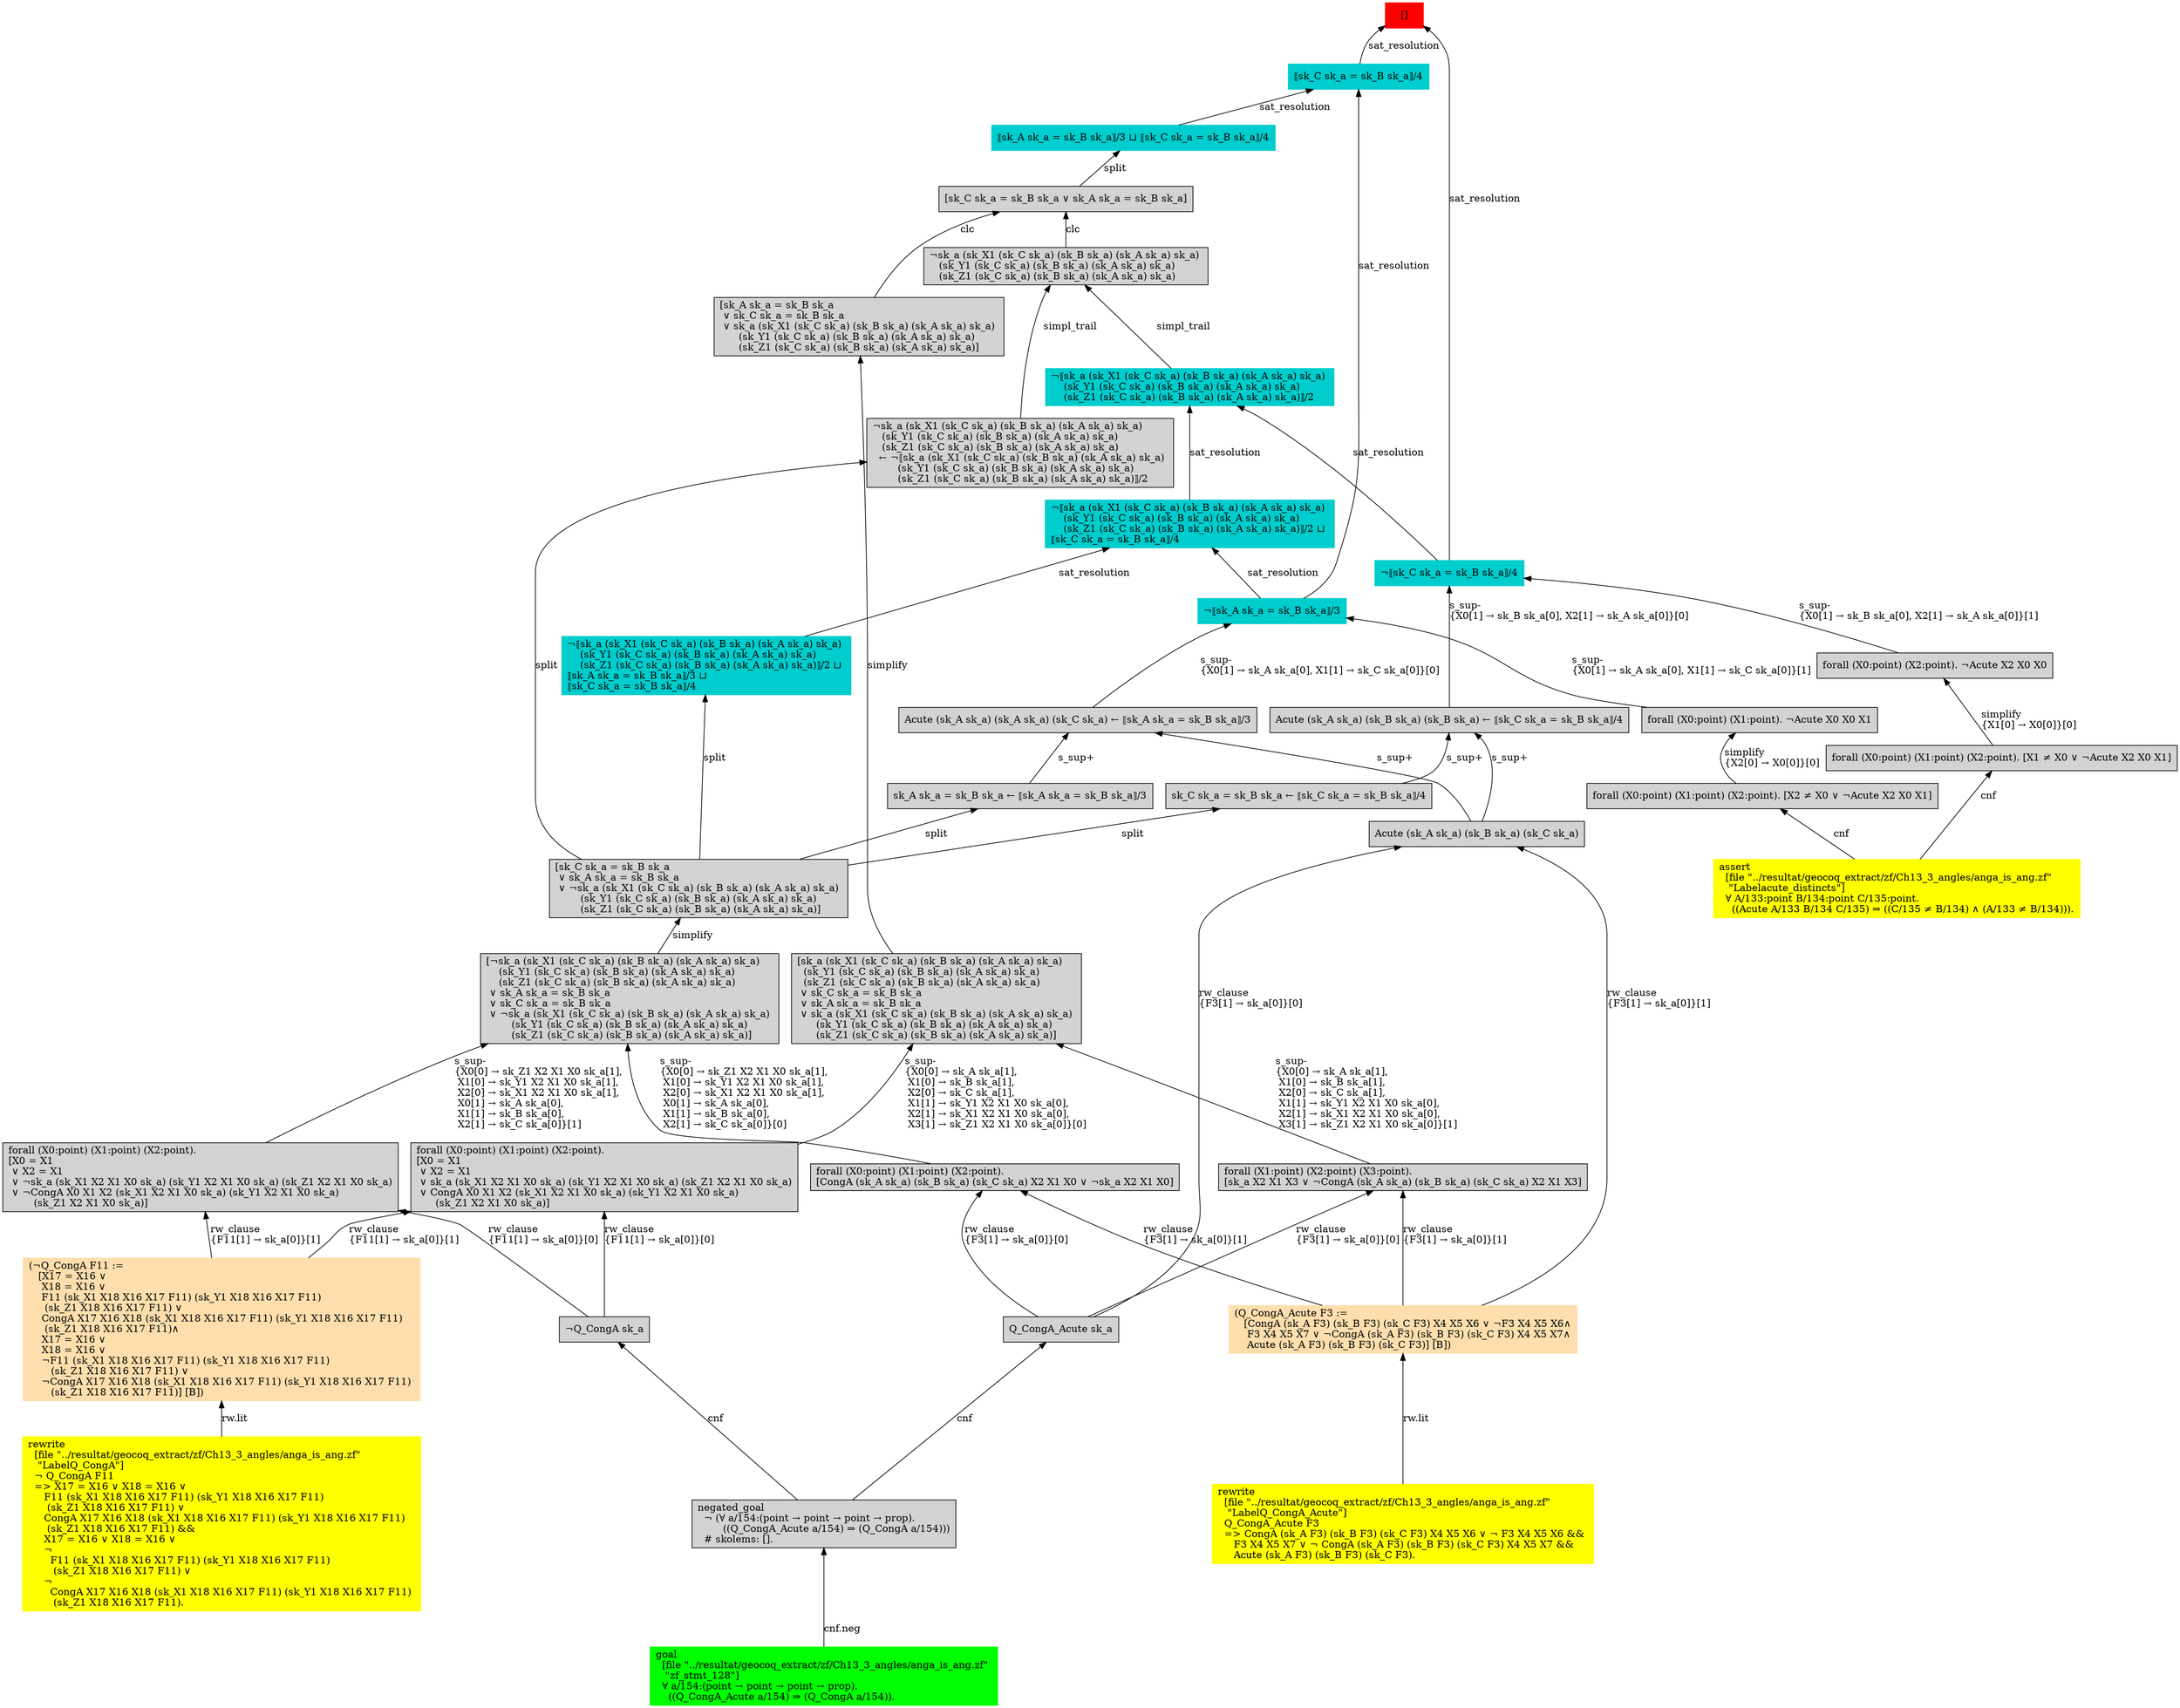 digraph "unsat_graph" {
  vertex_0 [color=red, label="[]", shape=box, style=filled];
  vertex_0 -> vertex_1 [label="sat_resolution", dir="back"];
  vertex_1 [color=cyan3, shape=box, label="¬⟦sk_C sk_a = sk_B sk_a⟧/4\l", style=filled];
  vertex_1 -> vertex_2 [label="s_sup-\l\{X0[1] → sk_B sk_a[0], X2[1] → sk_A sk_a[0]\}[1]\l", dir="back"];
  vertex_2 [shape=box, label="forall (X0:point) (X2:point). ¬Acute X2 X0 X0\l", style=filled];
  vertex_2 -> vertex_3 [label="simplify\l\{X1[0] → X0[0]\}[0]\l", dir="back"];
  vertex_3 [shape=box, label="forall (X0:point) (X1:point) (X2:point). [X1 ≠ X0 ∨ ¬Acute X2 X0 X1]\l", style=filled];
  vertex_3 -> vertex_4 [label="cnf", dir="back"];
  vertex_4 [color=yellow, shape=box, label="assert\l  [file \"../resultat/geocoq_extract/zf/Ch13_3_angles/anga_is_ang.zf\" \l   \"Labelacute_distincts\"]\l  ∀ A/133:point B/134:point C/135:point.\l    ((Acute A/133 B/134 C/135) ⇒ ((C/135 ≠ B/134) ∧ (A/133 ≠ B/134))).\l", style=filled];
  vertex_1 -> vertex_5 [label="s_sup-\l\{X0[1] → sk_B sk_a[0], X2[1] → sk_A sk_a[0]\}[0]\l", dir="back"];
  vertex_5 [shape=box, label="Acute (sk_A sk_a) (sk_B sk_a) (sk_B sk_a) ← ⟦sk_C sk_a = sk_B sk_a⟧/4\l", style=filled];
  vertex_5 -> vertex_6 [label="s_sup+\l", dir="back"];
  vertex_6 [shape=box, label="Acute (sk_A sk_a) (sk_B sk_a) (sk_C sk_a)\l", style=filled];
  vertex_6 -> vertex_7 [label="rw_clause\l\{F3[1] → sk_a[0]\}[1]\l", dir="back"];
  vertex_7 [color=navajowhite, shape=box, label="(Q_CongA_Acute F3 :=\l   [CongA (sk_A F3) (sk_B F3) (sk_C F3) X4 X5 X6 ∨ ¬F3 X4 X5 X6∧\l    F3 X4 X5 X7 ∨ ¬CongA (sk_A F3) (sk_B F3) (sk_C F3) X4 X5 X7∧\l    Acute (sk_A F3) (sk_B F3) (sk_C F3)] [B])\l", style=filled];
  vertex_7 -> vertex_8 [label="rw.lit", dir="back"];
  vertex_8 [color=yellow, shape=box, label="rewrite\l  [file \"../resultat/geocoq_extract/zf/Ch13_3_angles/anga_is_ang.zf\" \l   \"LabelQ_CongA_Acute\"]\l  Q_CongA_Acute F3\l  =\> CongA (sk_A F3) (sk_B F3) (sk_C F3) X4 X5 X6 ∨ ¬ F3 X4 X5 X6 && \l     F3 X4 X5 X7 ∨ ¬ CongA (sk_A F3) (sk_B F3) (sk_C F3) X4 X5 X7 && \l     Acute (sk_A F3) (sk_B F3) (sk_C F3).\l", style=filled];
  vertex_6 -> vertex_9 [label="rw_clause\l\{F3[1] → sk_a[0]\}[0]\l", dir="back"];
  vertex_9 [shape=box, label="Q_CongA_Acute sk_a\l", style=filled];
  vertex_9 -> vertex_10 [label="cnf", dir="back"];
  vertex_10 [shape=box, label="negated_goal\l  ¬ (∀ a/154:(point → point → point → prop).\l        ((Q_CongA_Acute a/154) ⇒ (Q_CongA a/154)))\l  # skolems: [].\l", style=filled];
  vertex_10 -> vertex_11 [label="cnf.neg", dir="back"];
  vertex_11 [color=green, shape=box, label="goal\l  [file \"../resultat/geocoq_extract/zf/Ch13_3_angles/anga_is_ang.zf\" \l   \"zf_stmt_128\"]\l  ∀ a/154:(point → point → point → prop).\l    ((Q_CongA_Acute a/154) ⇒ (Q_CongA a/154)).\l", style=filled];
  vertex_5 -> vertex_12 [label="s_sup+\l", dir="back"];
  vertex_12 [shape=box, label="sk_C sk_a = sk_B sk_a ← ⟦sk_C sk_a = sk_B sk_a⟧/4\l", style=filled];
  vertex_12 -> vertex_13 [label="split", dir="back"];
  vertex_13 [shape=box, label="[sk_C sk_a = sk_B sk_a\l ∨ sk_A sk_a = sk_B sk_a\l ∨ ¬sk_a (sk_X1 (sk_C sk_a) (sk_B sk_a) (sk_A sk_a) sk_a) \l        (sk_Y1 (sk_C sk_a) (sk_B sk_a) (sk_A sk_a) sk_a) \l        (sk_Z1 (sk_C sk_a) (sk_B sk_a) (sk_A sk_a) sk_a)]\l", style=filled];
  vertex_13 -> vertex_14 [label="simplify", dir="back"];
  vertex_14 [shape=box, label="[¬sk_a (sk_X1 (sk_C sk_a) (sk_B sk_a) (sk_A sk_a) sk_a) \l    (sk_Y1 (sk_C sk_a) (sk_B sk_a) (sk_A sk_a) sk_a) \l    (sk_Z1 (sk_C sk_a) (sk_B sk_a) (sk_A sk_a) sk_a)\l ∨ sk_A sk_a = sk_B sk_a\l ∨ sk_C sk_a = sk_B sk_a\l ∨ ¬sk_a (sk_X1 (sk_C sk_a) (sk_B sk_a) (sk_A sk_a) sk_a) \l        (sk_Y1 (sk_C sk_a) (sk_B sk_a) (sk_A sk_a) sk_a) \l        (sk_Z1 (sk_C sk_a) (sk_B sk_a) (sk_A sk_a) sk_a)]\l", style=filled];
  vertex_14 -> vertex_15 [label="s_sup-\l\{X0[0] → sk_Z1 X2 X1 X0 sk_a[1], \l X1[0] → sk_Y1 X2 X1 X0 sk_a[1], \l X2[0] → sk_X1 X2 X1 X0 sk_a[1], \l X0[1] → sk_A sk_a[0], \l X1[1] → sk_B sk_a[0], \l X2[1] → sk_C sk_a[0]\}[1]\l", dir="back"];
  vertex_15 [shape=box, label="forall (X0:point) (X1:point) (X2:point).\l[X0 = X1\l ∨ X2 = X1\l ∨ ¬sk_a (sk_X1 X2 X1 X0 sk_a) (sk_Y1 X2 X1 X0 sk_a) (sk_Z1 X2 X1 X0 sk_a)\l ∨ ¬CongA X0 X1 X2 (sk_X1 X2 X1 X0 sk_a) (sk_Y1 X2 X1 X0 sk_a) \l        (sk_Z1 X2 X1 X0 sk_a)]\l", style=filled];
  vertex_15 -> vertex_16 [label="rw_clause\l\{F11[1] → sk_a[0]\}[1]\l", dir="back"];
  vertex_16 [color=navajowhite, shape=box, label="(¬Q_CongA F11 :=\l   [X17 = X16 ∨ \l    X18 = X16 ∨ \l    F11 (sk_X1 X18 X16 X17 F11) (sk_Y1 X18 X16 X17 F11) \l     (sk_Z1 X18 X16 X17 F11) ∨ \l    CongA X17 X16 X18 (sk_X1 X18 X16 X17 F11) (sk_Y1 X18 X16 X17 F11) \l     (sk_Z1 X18 X16 X17 F11)∧\l    X17 = X16 ∨ \l    X18 = X16 ∨ \l    ¬F11 (sk_X1 X18 X16 X17 F11) (sk_Y1 X18 X16 X17 F11) \l       (sk_Z1 X18 X16 X17 F11) ∨ \l    ¬CongA X17 X16 X18 (sk_X1 X18 X16 X17 F11) (sk_Y1 X18 X16 X17 F11) \l       (sk_Z1 X18 X16 X17 F11)] [B])\l", style=filled];
  vertex_16 -> vertex_17 [label="rw.lit", dir="back"];
  vertex_17 [color=yellow, shape=box, label="rewrite\l  [file \"../resultat/geocoq_extract/zf/Ch13_3_angles/anga_is_ang.zf\" \l   \"LabelQ_CongA\"]\l  ¬ Q_CongA F11\l  =\> X17 = X16 ∨ X18 = X16 ∨ \l     F11 (sk_X1 X18 X16 X17 F11) (sk_Y1 X18 X16 X17 F11) \l      (sk_Z1 X18 X16 X17 F11) ∨ \l     CongA X17 X16 X18 (sk_X1 X18 X16 X17 F11) (sk_Y1 X18 X16 X17 F11) \l      (sk_Z1 X18 X16 X17 F11) && \l     X17 = X16 ∨ X18 = X16 ∨ \l     ¬\l       F11 (sk_X1 X18 X16 X17 F11) (sk_Y1 X18 X16 X17 F11) \l        (sk_Z1 X18 X16 X17 F11) ∨ \l     ¬\l       CongA X17 X16 X18 (sk_X1 X18 X16 X17 F11) (sk_Y1 X18 X16 X17 F11) \l        (sk_Z1 X18 X16 X17 F11).\l", style=filled];
  vertex_15 -> vertex_18 [label="rw_clause\l\{F11[1] → sk_a[0]\}[0]\l", dir="back"];
  vertex_18 [shape=box, label="¬Q_CongA sk_a\l", style=filled];
  vertex_18 -> vertex_10 [label="cnf", dir="back"];
  vertex_14 -> vertex_19 [label="s_sup-\l\{X0[0] → sk_Z1 X2 X1 X0 sk_a[1], \l X1[0] → sk_Y1 X2 X1 X0 sk_a[1], \l X2[0] → sk_X1 X2 X1 X0 sk_a[1], \l X0[1] → sk_A sk_a[0], \l X1[1] → sk_B sk_a[0], \l X2[1] → sk_C sk_a[0]\}[0]\l", dir="back"];
  vertex_19 [shape=box, label="forall (X0:point) (X1:point) (X2:point).\l[CongA (sk_A sk_a) (sk_B sk_a) (sk_C sk_a) X2 X1 X0 ∨ ¬sk_a X2 X1 X0]\l", style=filled];
  vertex_19 -> vertex_7 [label="rw_clause\l\{F3[1] → sk_a[0]\}[1]\l", dir="back"];
  vertex_19 -> vertex_9 [label="rw_clause\l\{F3[1] → sk_a[0]\}[0]\l", dir="back"];
  vertex_0 -> vertex_20 [label="sat_resolution", dir="back"];
  vertex_20 [color=cyan3, shape=box, label="⟦sk_C sk_a = sk_B sk_a⟧/4\l", style=filled];
  vertex_20 -> vertex_21 [label="sat_resolution", dir="back"];
  vertex_21 [color=cyan3, shape=box, label="¬⟦sk_A sk_a = sk_B sk_a⟧/3\l", style=filled];
  vertex_21 -> vertex_22 [label="s_sup-\l\{X0[1] → sk_A sk_a[0], X1[1] → sk_C sk_a[0]\}[1]\l", dir="back"];
  vertex_22 [shape=box, label="forall (X0:point) (X1:point). ¬Acute X0 X0 X1\l", style=filled];
  vertex_22 -> vertex_23 [label="simplify\l\{X2[0] → X0[0]\}[0]\l", dir="back"];
  vertex_23 [shape=box, label="forall (X0:point) (X1:point) (X2:point). [X2 ≠ X0 ∨ ¬Acute X2 X0 X1]\l", style=filled];
  vertex_23 -> vertex_4 [label="cnf", dir="back"];
  vertex_21 -> vertex_24 [label="s_sup-\l\{X0[1] → sk_A sk_a[0], X1[1] → sk_C sk_a[0]\}[0]\l", dir="back"];
  vertex_24 [shape=box, label="Acute (sk_A sk_a) (sk_A sk_a) (sk_C sk_a) ← ⟦sk_A sk_a = sk_B sk_a⟧/3\l", style=filled];
  vertex_24 -> vertex_6 [label="s_sup+\l", dir="back"];
  vertex_24 -> vertex_25 [label="s_sup+\l", dir="back"];
  vertex_25 [shape=box, label="sk_A sk_a = sk_B sk_a ← ⟦sk_A sk_a = sk_B sk_a⟧/3\l", style=filled];
  vertex_25 -> vertex_13 [label="split", dir="back"];
  vertex_20 -> vertex_26 [label="sat_resolution", dir="back"];
  vertex_26 [color=cyan3, shape=box, label="⟦sk_A sk_a = sk_B sk_a⟧/3 ⊔ ⟦sk_C sk_a = sk_B sk_a⟧/4\l", style=filled];
  vertex_26 -> vertex_27 [label="split", dir="back"];
  vertex_27 [shape=box, label="[sk_C sk_a = sk_B sk_a ∨ sk_A sk_a = sk_B sk_a]\l", style=filled];
  vertex_27 -> vertex_28 [label="clc", dir="back"];
  vertex_28 [shape=box, label="¬sk_a (sk_X1 (sk_C sk_a) (sk_B sk_a) (sk_A sk_a) sk_a) \l   (sk_Y1 (sk_C sk_a) (sk_B sk_a) (sk_A sk_a) sk_a) \l   (sk_Z1 (sk_C sk_a) (sk_B sk_a) (sk_A sk_a) sk_a)\l", style=filled];
  vertex_28 -> vertex_29 [label="simpl_trail", dir="back"];
  vertex_29 [color=cyan3, shape=box, label="¬⟦sk_a (sk_X1 (sk_C sk_a) (sk_B sk_a) (sk_A sk_a) sk_a) \l    (sk_Y1 (sk_C sk_a) (sk_B sk_a) (sk_A sk_a) sk_a) \l    (sk_Z1 (sk_C sk_a) (sk_B sk_a) (sk_A sk_a) sk_a)⟧/2\l", style=filled];
  vertex_29 -> vertex_1 [label="sat_resolution", dir="back"];
  vertex_29 -> vertex_30 [label="sat_resolution", dir="back"];
  vertex_30 [color=cyan3, shape=box, label="¬⟦sk_a (sk_X1 (sk_C sk_a) (sk_B sk_a) (sk_A sk_a) sk_a) \l    (sk_Y1 (sk_C sk_a) (sk_B sk_a) (sk_A sk_a) sk_a) \l    (sk_Z1 (sk_C sk_a) (sk_B sk_a) (sk_A sk_a) sk_a)⟧/2 ⊔ \l⟦sk_C sk_a = sk_B sk_a⟧/4\l", style=filled];
  vertex_30 -> vertex_21 [label="sat_resolution", dir="back"];
  vertex_30 -> vertex_31 [label="sat_resolution", dir="back"];
  vertex_31 [color=cyan3, shape=box, label="¬⟦sk_a (sk_X1 (sk_C sk_a) (sk_B sk_a) (sk_A sk_a) sk_a) \l    (sk_Y1 (sk_C sk_a) (sk_B sk_a) (sk_A sk_a) sk_a) \l    (sk_Z1 (sk_C sk_a) (sk_B sk_a) (sk_A sk_a) sk_a)⟧/2 ⊔ \l⟦sk_A sk_a = sk_B sk_a⟧/3 ⊔ \l⟦sk_C sk_a = sk_B sk_a⟧/4\l", style=filled];
  vertex_31 -> vertex_13 [label="split", dir="back"];
  vertex_28 -> vertex_32 [label="simpl_trail", dir="back"];
  vertex_32 [shape=box, label="¬sk_a (sk_X1 (sk_C sk_a) (sk_B sk_a) (sk_A sk_a) sk_a) \l   (sk_Y1 (sk_C sk_a) (sk_B sk_a) (sk_A sk_a) sk_a) \l   (sk_Z1 (sk_C sk_a) (sk_B sk_a) (sk_A sk_a) sk_a)\l  ← ¬⟦sk_a (sk_X1 (sk_C sk_a) (sk_B sk_a) (sk_A sk_a) sk_a) \l        (sk_Y1 (sk_C sk_a) (sk_B sk_a) (sk_A sk_a) sk_a) \l        (sk_Z1 (sk_C sk_a) (sk_B sk_a) (sk_A sk_a) sk_a)⟧/2\l", style=filled];
  vertex_32 -> vertex_13 [label="split", dir="back"];
  vertex_27 -> vertex_33 [label="clc", dir="back"];
  vertex_33 [shape=box, label="[sk_A sk_a = sk_B sk_a\l ∨ sk_C sk_a = sk_B sk_a\l ∨ sk_a (sk_X1 (sk_C sk_a) (sk_B sk_a) (sk_A sk_a) sk_a) \l      (sk_Y1 (sk_C sk_a) (sk_B sk_a) (sk_A sk_a) sk_a) \l      (sk_Z1 (sk_C sk_a) (sk_B sk_a) (sk_A sk_a) sk_a)]\l", style=filled];
  vertex_33 -> vertex_34 [label="simplify", dir="back"];
  vertex_34 [shape=box, label="[sk_a (sk_X1 (sk_C sk_a) (sk_B sk_a) (sk_A sk_a) sk_a) \l  (sk_Y1 (sk_C sk_a) (sk_B sk_a) (sk_A sk_a) sk_a) \l  (sk_Z1 (sk_C sk_a) (sk_B sk_a) (sk_A sk_a) sk_a)\l ∨ sk_C sk_a = sk_B sk_a\l ∨ sk_A sk_a = sk_B sk_a\l ∨ sk_a (sk_X1 (sk_C sk_a) (sk_B sk_a) (sk_A sk_a) sk_a) \l      (sk_Y1 (sk_C sk_a) (sk_B sk_a) (sk_A sk_a) sk_a) \l      (sk_Z1 (sk_C sk_a) (sk_B sk_a) (sk_A sk_a) sk_a)]\l", style=filled];
  vertex_34 -> vertex_35 [label="s_sup-\l\{X0[0] → sk_A sk_a[1], \l X1[0] → sk_B sk_a[1], \l X2[0] → sk_C sk_a[1], \l X1[1] → sk_Y1 X2 X1 X0 sk_a[0], \l X2[1] → sk_X1 X2 X1 X0 sk_a[0], \l X3[1] → sk_Z1 X2 X1 X0 sk_a[0]\}[1]\l", dir="back"];
  vertex_35 [shape=box, label="forall (X1:point) (X2:point) (X3:point).\l[sk_a X2 X1 X3 ∨ ¬CongA (sk_A sk_a) (sk_B sk_a) (sk_C sk_a) X2 X1 X3]\l", style=filled];
  vertex_35 -> vertex_7 [label="rw_clause\l\{F3[1] → sk_a[0]\}[1]\l", dir="back"];
  vertex_35 -> vertex_9 [label="rw_clause\l\{F3[1] → sk_a[0]\}[0]\l", dir="back"];
  vertex_34 -> vertex_36 [label="s_sup-\l\{X0[0] → sk_A sk_a[1], \l X1[0] → sk_B sk_a[1], \l X2[0] → sk_C sk_a[1], \l X1[1] → sk_Y1 X2 X1 X0 sk_a[0], \l X2[1] → sk_X1 X2 X1 X0 sk_a[0], \l X3[1] → sk_Z1 X2 X1 X0 sk_a[0]\}[0]\l", dir="back"];
  vertex_36 [shape=box, label="forall (X0:point) (X1:point) (X2:point).\l[X0 = X1\l ∨ X2 = X1\l ∨ sk_a (sk_X1 X2 X1 X0 sk_a) (sk_Y1 X2 X1 X0 sk_a) (sk_Z1 X2 X1 X0 sk_a)\l ∨ CongA X0 X1 X2 (sk_X1 X2 X1 X0 sk_a) (sk_Y1 X2 X1 X0 sk_a) \l      (sk_Z1 X2 X1 X0 sk_a)]\l", style=filled];
  vertex_36 -> vertex_16 [label="rw_clause\l\{F11[1] → sk_a[0]\}[1]\l", dir="back"];
  vertex_36 -> vertex_18 [label="rw_clause\l\{F11[1] → sk_a[0]\}[0]\l", dir="back"];
  }


